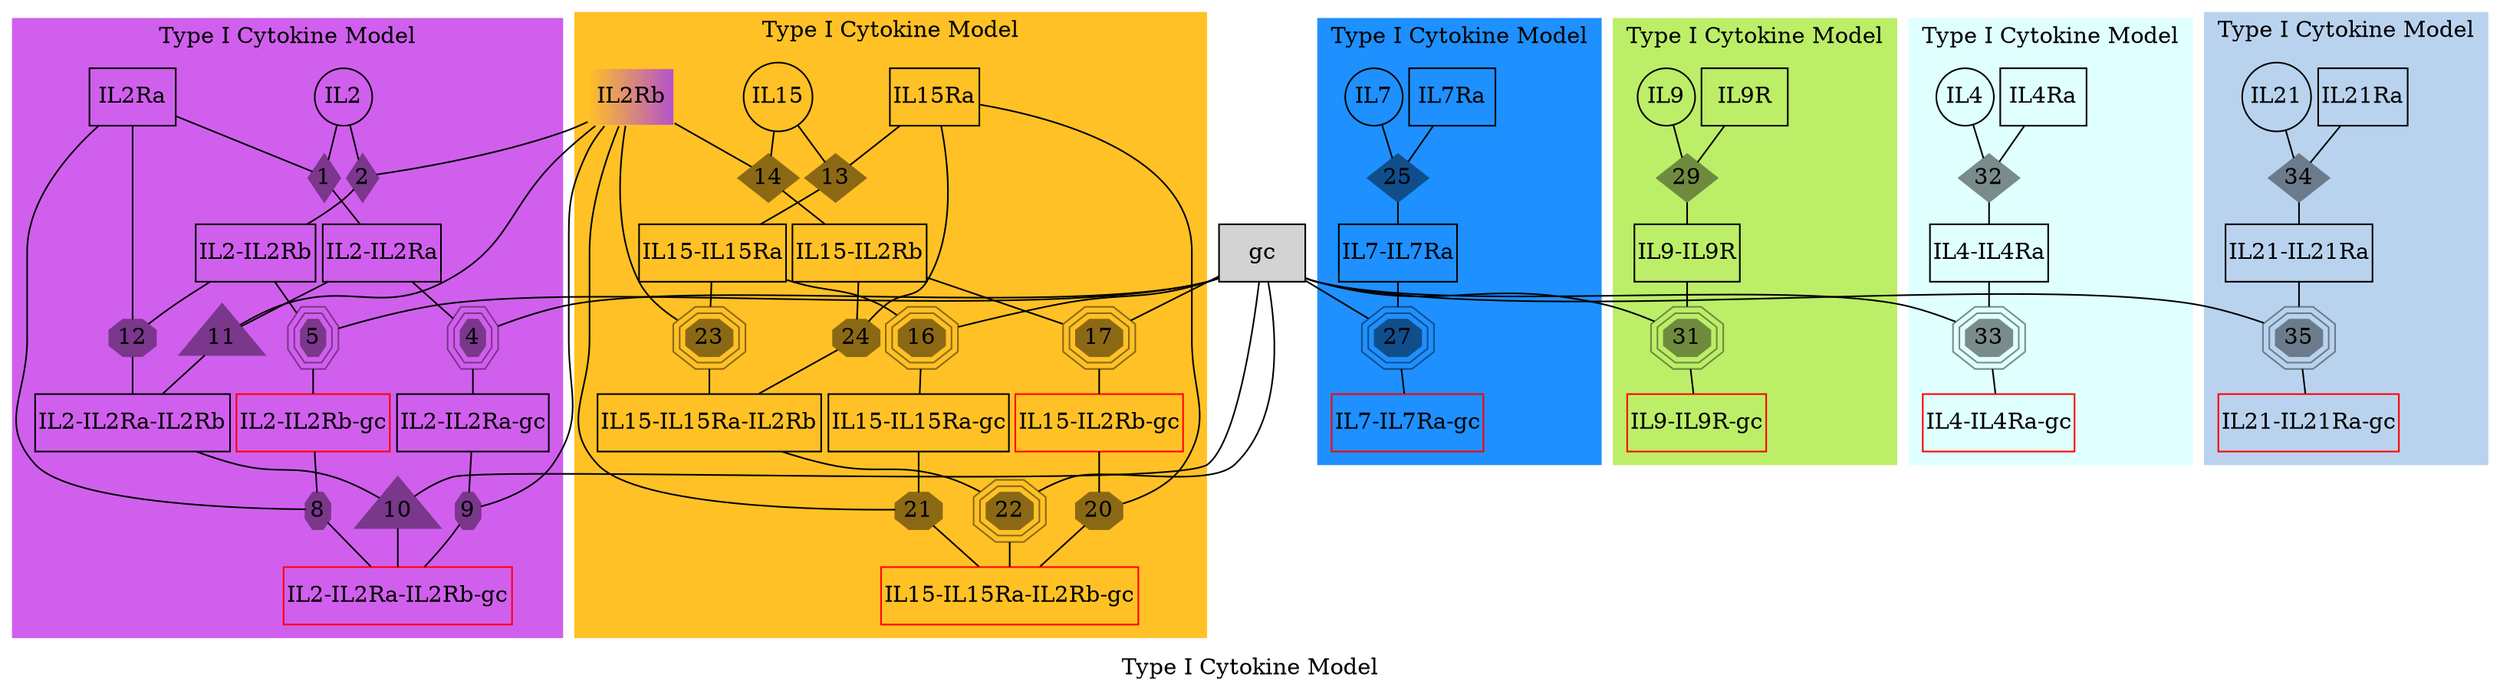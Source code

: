 digraph cgamma_cytok {
    ratio = "compress";
    label = "Type I Cytokine Model";
    graph [pad=0, ranksep=0.2, nodesep=0.05];

    subgraph specises {
        node [margin=0.03];
        rank="max";
        "gc"    [shape=box, style=filled, BGCOLOR="white"];
    }

    subgraph species {
        node [margin=0.03];

        "IL2"   [shape=circle ];
        "IL2Ra" [shape=box   ];
        "IL2Rb" [shape=box, style=filled, color="goldenrod1:mediumorchid3"];
        "IL2-IL2Ra" [shape=box];
        "IL2-IL2Rb" [shape=box];
        "IL2-IL2Ra" [shape=box];
        "IL2-IL2Ra" [shape=box];
        "IL2-IL2Ra-IL2Rb" [shape=box ];
        "IL2-IL2Ra-gc" [shape=box ];
        "IL2-IL2Rb-gc" [shape=box, color=red ];
        "IL2-IL2Ra-IL2Rb-gc" [shape=box, color=red ];

        "IL15"  [shape=circle];
        "IL15Ra"    [shape=box];
        "IL15-IL15Ra"   [shape=box];
        "IL15-IL2Rb"    [shape=box];
        "IL15-IL15Ra-IL2Rb" [shape=box];
        "IL15-IL15Ra-gc"    [shape=box];
        "IL15-IL2Rb-gc" [shape=box, color=red];
        "IL15-IL15Ra-IL2Rb-gc"  [shape=box, color=red];

        "IL7"   [shape=circle];
        "IL7Ra" [shape=box];
        "IL7-IL7Ra" [shape=box];
        "IL7-IL7Ra-gc"  [shape=box, color=red];

        "IL9"   [shape=circle];
        "IL9R" [shape=box    ];
        "IL9-IL9R" [shape=box];
        "IL9-IL9R-gc" [shape=box, color=red ];

        "IL4"   [shape=circle];
        "IL4Ra" [shape=box    ];
        "IL4-IL4Ra" [shape=box];
        "IL4-IL4Ra-gc" [shape=box, color=red ];

        "IL21"   [shape=circle];
        "IL21Ra" [shape=box    ];
        "IL21-IL21Ra" [shape=box];
        "IL21-IL21Ra-gc" [shape=box, color=red ];
    }

    subgraph cluster_IL2 {
        style=filled;
    	color=mediumorchid2;
    	node [style=filled,color=mediumorchid4, margin=0];

        "1" [shape=diamond,style=filled,height=.1,width=.1];
        "IL2" -> "1" [dir=none,weight=1];
        "IL2Ra" -> "1" [dir=none,weight=1];
        "1" -> "IL2-IL2Ra" [dir=none, weight=2];

        "2" [shape=diamond,style=filled,height=.1,width=.1];
        "IL2" -> "2" [dir=none,weight=1];
        "IL2Rb" -> "2" [dir=none,weight=1];
        "2" -> "IL2-IL2Rb" [dir=none, weight=2];

        "4" [shape=tripleoctagon,style=filled,height=.1,width=.1];
        "IL2-IL2Ra" -> "4" [dir=none,weight=1];
        "gc" -> "4" [dir=none,weight=1];
        "4" -> "IL2-IL2Ra-gc" [dir=none, weight=2];

        "5" [shape=tripleoctagon,style=filled,height=.1,width=.1];
        "IL2-IL2Rb" -> "5" [dir=none,weight=1];
        "gc" -> "5" [dir=none,weight=1];
        "5" -> "IL2-IL2Rb-gc" [dir=none, weight=2];

        "8" [shape=octagon,style=filled,height=.1,width=.1];
        "IL2-IL2Rb-gc" -> "8" [dir=none,weight=1];
        "IL2Ra" -> "8" [dir=none,weight=1];
        "8" -> "IL2-IL2Ra-IL2Rb-gc" [dir=none, weight=2];

        "9" [shape=octagon,style=filled,height=.1,width=.1];
        "IL2-IL2Ra-gc" -> "9" [dir=none,weight=1];
        "IL2Rb" -> "9" [dir=none,weight=1];
        "9" -> "IL2-IL2Ra-IL2Rb-gc" [dir=none, weight=2];

        "10" [shape=triangle,style=filled,height=.1,width=.04];
        "IL2-IL2Ra-IL2Rb" -> "10" [dir=none,weight=1];
        "gc" -> "10" [dir=none,weight=1];
        "10" -> "IL2-IL2Ra-IL2Rb-gc" [dir=none, weight=2];

        "11" [shape=triangle,style=filled,height=.1,width=.04];
        "IL2-IL2Ra" -> "11" [dir=none,weight=1];
        "IL2Rb" -> "11" [dir=none,weight=1];
        "11" -> "IL2-IL2Ra-IL2Rb" [dir=none, weight=2];

        "12" [shape=octagon,style=filled,height=.1,width=.1];
        "IL2-IL2Rb" -> "12" [dir=none,weight=1];
        "IL2Ra" -> "12" [dir=none,weight=1];
        "12" -> "IL2-IL2Ra-IL2Rb" [dir=none, weight=2];
    }

    subgraph cluster_IL15 {
        style=filled;
    	color=goldenrod1;
    	node [style=filled,color=goldenrod4, margin=0];
        edge [dir=none, weight=1];

        "13" [shape=diamond,style=filled,height=.1,width=.1];
        "IL15" -> "13";
        "IL15Ra" -> "13";
        "13" -> "IL15-IL15Ra";

        "14" [shape=diamond,style=filled,height=.1,width=.1];
        "IL15" -> "14";
        "IL2Rb" -> "14";
        "14" -> "IL15-IL2Rb";

        "16" [shape=tripleoctagon,style=filled,height=.1,width=.1];
        "IL15-IL15Ra" -> "16";
        "gc" -> "16";
        "16" -> "IL15-IL15Ra-gc";

        "17" [shape=tripleoctagon,style=filled,height=.1,width=.1];
        "IL15-IL2Rb" -> "17";
        "gc" -> "17";
        "17" -> "IL15-IL2Rb-gc";

        "20" [shape=octagon,style=filled,height=.1,width=.1];
        "IL15-IL2Rb-gc" -> "20";
        "IL15Ra" -> "20";
        "20" -> "IL15-IL15Ra-IL2Rb-gc";

        "21" [shape=octagon,style=filled,height=.1,width=.1];
        "IL15-IL15Ra-gc" -> "21";
        "IL2Rb" -> "21";
        "21" -> "IL15-IL15Ra-IL2Rb-gc";

        "22" [shape=tripleoctagon,style=filled,height=.1,width=.1];
        "IL15-IL15Ra-IL2Rb" -> "22";
        "gc" -> "22";
        "22" -> "IL15-IL15Ra-IL2Rb-gc";

        "23" [shape=tripleoctagon,style=filled,height=.1,width=.1];
        "IL15-IL15Ra" -> "23";
        "IL2Rb" -> "23";
        "23" -> "IL15-IL15Ra-IL2Rb";

        "24" [shape=octagon,style=filled,height=.1,width=.1];
        "IL15-IL2Rb" -> "24";
        "IL15Ra" -> "24";
        "24" -> "IL15-IL15Ra-IL2Rb";
        }

    subgraph cluster_IL7 {
        style=filled;
    	color=dodgerblue;
    	node [style=filled,color=dodgerblue4, margin=0];
        edge [dir=none, weight=1];
        
        "25" [shape=diamond,style=filled,height=.1,width=.1];
        "IL7" -> "25";
        "IL7Ra" -> "25";
        "25" -> "IL7-IL7Ra";

        "27" [shape=tripleoctagon,style=filled,height=.1,width=.1];
        "IL7-IL7Ra" -> "27";
        "gc" -> "27";
        "27" -> "IL7-IL7Ra-gc";
    }

    subgraph cluster_IL9 {
        style=filled;
    	color=darkolivegreen2;
    	node [style=filled,color=darkolivegreen4, margin=0];
        edge [dir=none, weight=1];
        
        "29" [shape=diamond, style=filled, height=.1, width=.1];
        "IL9" -> "29";
        "IL9R" -> "29";
        "29" -> "IL9-IL9R";

        "31" [shape=tripleoctagon,style=filled,height=.1,width=.1];
        "IL9-IL9R" -> "31";
        "gc" -> "31";
        "31" -> "IL9-IL9R-gc";
    }

    subgraph cluster_IL4 {
        style=filled;
    	color=lightcyan;
    	node [style=filled, color=lightcyan4, margin=0];
        edge [dir=none, weight=1];
        
        "32" [shape=diamond, style=filled, height=0.1, width=0.1];
        "IL4" -> "32";
        "IL4Ra" -> "32";
        "32" -> "IL4-IL4Ra";

        "33" [shape=tripleoctagon,style=filled,height=.1,width=.1];
        "IL4-IL4Ra" -> "33";
        "gc" -> "33";
        "33" -> "IL4-IL4Ra-gc";
    }
    subgraph cluster_IL21 {
        style=filled;
    	color=slategray2;
    	node [style=filled, color=slategray4, margin=0];
        edge [dir=none, weight=1];
        
        "34" [shape=diamond,style=filled,height=.1,width=.1];
        "IL21" -> "34";
        "IL21Ra" -> "34";
        "34" -> "IL21-IL21Ra";

        "35" [shape=tripleoctagon,style=filled, height=.1, width=.1];
        "IL21-IL21Ra" -> "35";
        "gc" -> "35";
        "35" -> "IL21-IL21Ra-gc";
    }
}
